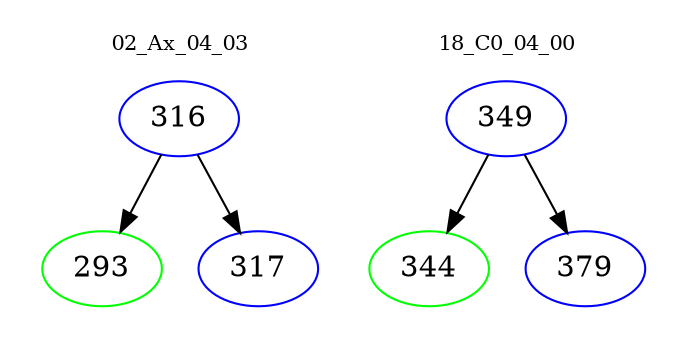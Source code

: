 digraph{
subgraph cluster_0 {
color = white
label = "02_Ax_04_03";
fontsize=10;
T0_316 [label="316", color="blue"]
T0_316 -> T0_293 [color="black"]
T0_293 [label="293", color="green"]
T0_316 -> T0_317 [color="black"]
T0_317 [label="317", color="blue"]
}
subgraph cluster_1 {
color = white
label = "18_C0_04_00";
fontsize=10;
T1_349 [label="349", color="blue"]
T1_349 -> T1_344 [color="black"]
T1_344 [label="344", color="green"]
T1_349 -> T1_379 [color="black"]
T1_379 [label="379", color="blue"]
}
}

